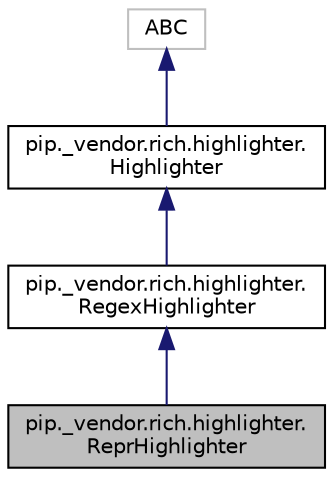 digraph "pip._vendor.rich.highlighter.ReprHighlighter"
{
 // LATEX_PDF_SIZE
  edge [fontname="Helvetica",fontsize="10",labelfontname="Helvetica",labelfontsize="10"];
  node [fontname="Helvetica",fontsize="10",shape=record];
  Node1 [label="pip._vendor.rich.highlighter.\lReprHighlighter",height=0.2,width=0.4,color="black", fillcolor="grey75", style="filled", fontcolor="black",tooltip=" "];
  Node2 -> Node1 [dir="back",color="midnightblue",fontsize="10",style="solid"];
  Node2 [label="pip._vendor.rich.highlighter.\lRegexHighlighter",height=0.2,width=0.4,color="black", fillcolor="white", style="filled",URL="$classpip_1_1__vendor_1_1rich_1_1highlighter_1_1RegexHighlighter.html",tooltip=" "];
  Node3 -> Node2 [dir="back",color="midnightblue",fontsize="10",style="solid"];
  Node3 [label="pip._vendor.rich.highlighter.\lHighlighter",height=0.2,width=0.4,color="black", fillcolor="white", style="filled",URL="$classpip_1_1__vendor_1_1rich_1_1highlighter_1_1Highlighter.html",tooltip=" "];
  Node4 -> Node3 [dir="back",color="midnightblue",fontsize="10",style="solid"];
  Node4 [label="ABC",height=0.2,width=0.4,color="grey75", fillcolor="white", style="filled",tooltip=" "];
}
